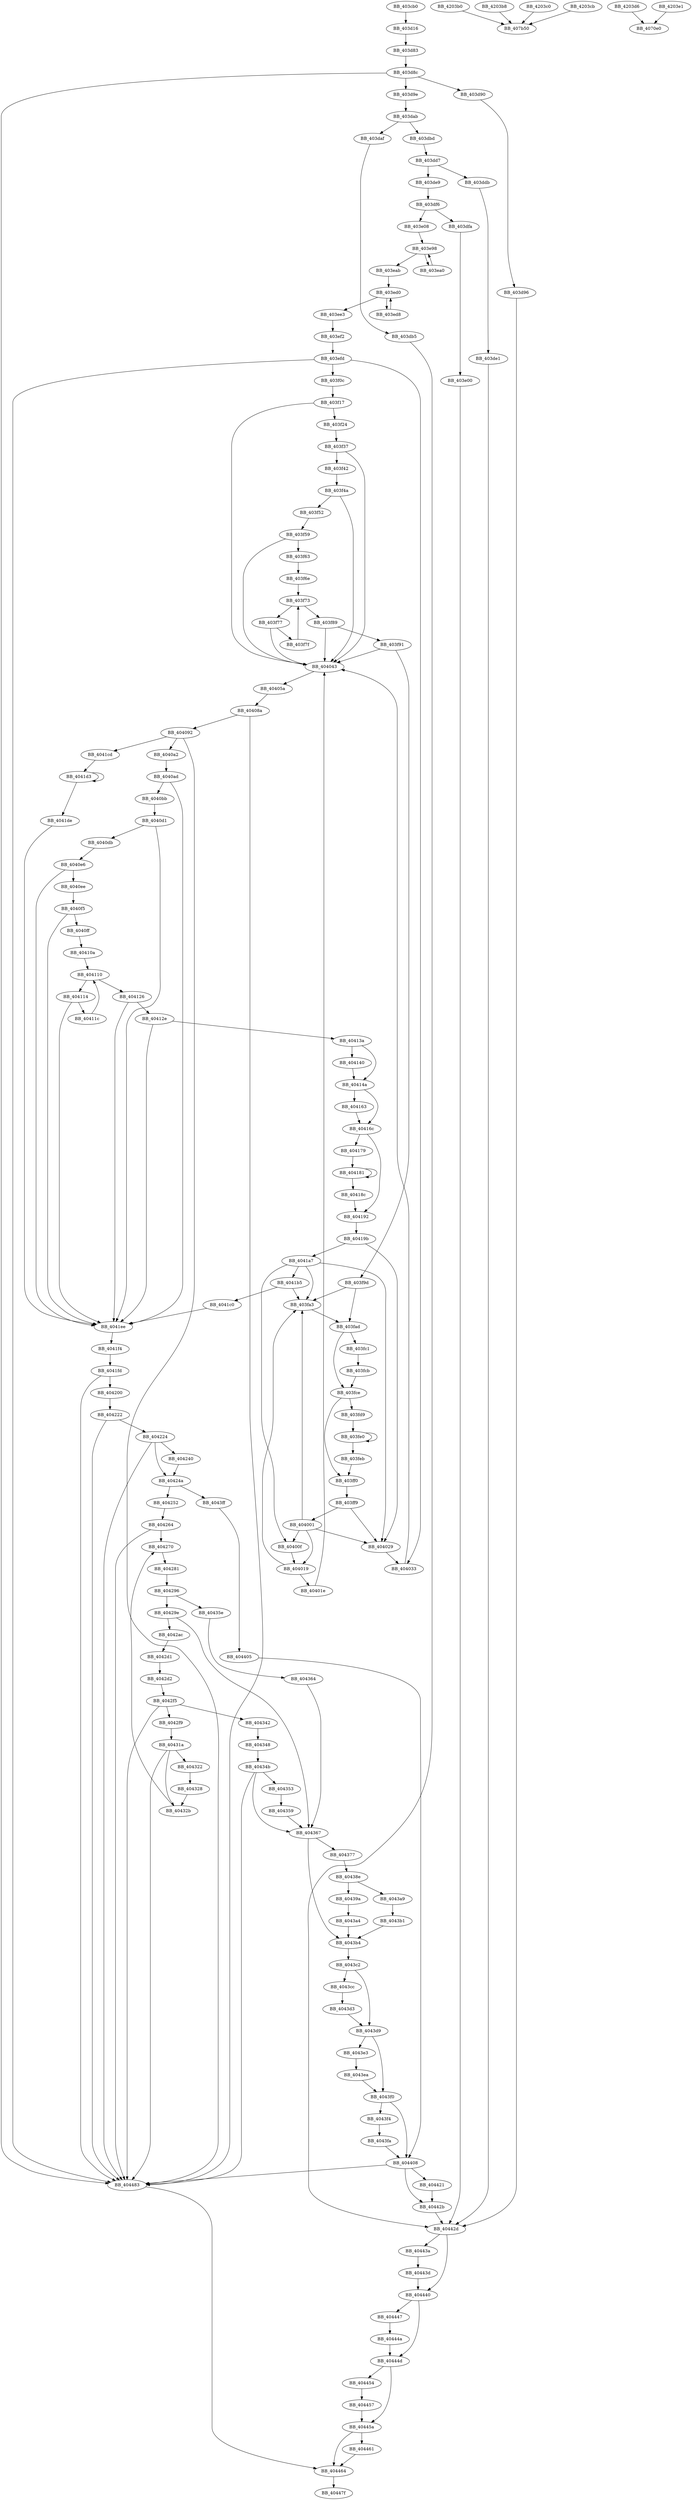 DiGraph sub_403CB0{
BB_403cb0->BB_403d16
BB_403d16->BB_403d83
BB_403d83->BB_403d8c
BB_403d8c->BB_403d90
BB_403d8c->BB_403d9e
BB_403d8c->BB_404483
BB_403d90->BB_403d96
BB_403d96->BB_40442d
BB_403d9e->BB_403dab
BB_403dab->BB_403daf
BB_403dab->BB_403dbd
BB_403daf->BB_403db5
BB_403db5->BB_40442d
BB_403dbd->BB_403dd7
BB_403dd7->BB_403ddb
BB_403dd7->BB_403de9
BB_403ddb->BB_403de1
BB_403de1->BB_40442d
BB_403de9->BB_403df6
BB_403df6->BB_403dfa
BB_403df6->BB_403e08
BB_403dfa->BB_403e00
BB_403e00->BB_40442d
BB_403e08->BB_403e98
BB_403e98->BB_403ea0
BB_403e98->BB_403eab
BB_403ea0->BB_403e98
BB_403eab->BB_403ed0
BB_403ed0->BB_403ed8
BB_403ed0->BB_403ee3
BB_403ed8->BB_403ed0
BB_403ee3->BB_403ef2
BB_403ef2->BB_403efd
BB_403efd->BB_403f0c
BB_403efd->BB_404033
BB_403efd->BB_404483
BB_403f0c->BB_403f17
BB_403f17->BB_403f24
BB_403f17->BB_404043
BB_403f24->BB_403f37
BB_403f37->BB_403f42
BB_403f37->BB_404043
BB_403f42->BB_403f4a
BB_403f4a->BB_403f52
BB_403f4a->BB_404043
BB_403f52->BB_403f59
BB_403f59->BB_403f63
BB_403f59->BB_404043
BB_403f63->BB_403f6e
BB_403f6e->BB_403f73
BB_403f73->BB_403f77
BB_403f73->BB_403f89
BB_403f77->BB_403f7f
BB_403f77->BB_404043
BB_403f7f->BB_403f73
BB_403f89->BB_403f91
BB_403f89->BB_404043
BB_403f91->BB_403f9d
BB_403f91->BB_404043
BB_403f9d->BB_403fa3
BB_403f9d->BB_403fad
BB_403fa3->BB_403fad
BB_403fad->BB_403fc1
BB_403fad->BB_403fce
BB_403fc1->BB_403fcb
BB_403fcb->BB_403fce
BB_403fce->BB_403fd9
BB_403fce->BB_403ff0
BB_403fd9->BB_403fe0
BB_403fe0->BB_403fe0
BB_403fe0->BB_403feb
BB_403feb->BB_403ff0
BB_403ff0->BB_403ff9
BB_403ff9->BB_404001
BB_403ff9->BB_404029
BB_404001->BB_403fa3
BB_404001->BB_40400f
BB_404001->BB_404019
BB_404001->BB_404029
BB_40400f->BB_404019
BB_404019->BB_403fa3
BB_404019->BB_40401e
BB_40401e->BB_404043
BB_404029->BB_404033
BB_404033->BB_404043
BB_404043->BB_40405a
BB_40405a->BB_40408a
BB_40408a->BB_404092
BB_40408a->BB_404483
BB_404092->BB_4040a2
BB_404092->BB_4041cd
BB_404092->BB_404483
BB_4040a2->BB_4040ad
BB_4040ad->BB_4040bb
BB_4040ad->BB_4041ee
BB_4040bb->BB_4040d1
BB_4040d1->BB_4040db
BB_4040d1->BB_4041ee
BB_4040db->BB_4040e6
BB_4040e6->BB_4040ee
BB_4040e6->BB_4041ee
BB_4040ee->BB_4040f5
BB_4040f5->BB_4040ff
BB_4040f5->BB_4041ee
BB_4040ff->BB_40410a
BB_40410a->BB_404110
BB_404110->BB_404114
BB_404110->BB_404126
BB_404114->BB_40411c
BB_404114->BB_4041ee
BB_40411c->BB_404110
BB_404126->BB_40412e
BB_404126->BB_4041ee
BB_40412e->BB_40413a
BB_40412e->BB_4041ee
BB_40413a->BB_404140
BB_40413a->BB_40414a
BB_404140->BB_40414a
BB_40414a->BB_404163
BB_40414a->BB_40416c
BB_404163->BB_40416c
BB_40416c->BB_404179
BB_40416c->BB_404192
BB_404179->BB_404181
BB_404181->BB_404181
BB_404181->BB_40418c
BB_40418c->BB_404192
BB_404192->BB_40419b
BB_40419b->BB_404029
BB_40419b->BB_4041a7
BB_4041a7->BB_403fa3
BB_4041a7->BB_40400f
BB_4041a7->BB_404029
BB_4041a7->BB_4041b5
BB_4041b5->BB_403fa3
BB_4041b5->BB_4041c0
BB_4041c0->BB_4041ee
BB_4041cd->BB_4041d3
BB_4041d3->BB_4041d3
BB_4041d3->BB_4041de
BB_4041de->BB_4041ee
BB_4041ee->BB_4041f4
BB_4041f4->BB_4041fd
BB_4041fd->BB_404200
BB_4041fd->BB_404483
BB_404200->BB_404222
BB_404222->BB_404224
BB_404222->BB_404483
BB_404224->BB_404240
BB_404224->BB_40424a
BB_404224->BB_404483
BB_404240->BB_40424a
BB_40424a->BB_404252
BB_40424a->BB_4043ff
BB_404252->BB_404264
BB_404264->BB_404270
BB_404264->BB_404483
BB_404270->BB_404281
BB_404281->BB_404296
BB_404296->BB_40429e
BB_404296->BB_40435e
BB_40429e->BB_4042ac
BB_40429e->BB_404367
BB_4042ac->BB_4042d1
BB_4042d1->BB_4042d2
BB_4042d2->BB_4042f5
BB_4042f5->BB_4042f9
BB_4042f5->BB_404342
BB_4042f5->BB_404483
BB_4042f9->BB_40431a
BB_40431a->BB_404322
BB_40431a->BB_40432b
BB_40431a->BB_404483
BB_404322->BB_404328
BB_404328->BB_40432b
BB_40432b->BB_404270
BB_404342->BB_404348
BB_404348->BB_40434b
BB_40434b->BB_404353
BB_40434b->BB_404367
BB_40434b->BB_404483
BB_404353->BB_404359
BB_404359->BB_404367
BB_40435e->BB_404364
BB_404364->BB_404367
BB_404367->BB_404377
BB_404367->BB_4043b4
BB_404377->BB_40438e
BB_40438e->BB_40439a
BB_40438e->BB_4043a9
BB_40439a->BB_4043a4
BB_4043a4->BB_4043b4
BB_4043a9->BB_4043b1
BB_4043b1->BB_4043b4
BB_4043b4->BB_4043c2
BB_4043c2->BB_4043cc
BB_4043c2->BB_4043d9
BB_4043cc->BB_4043d3
BB_4043d3->BB_4043d9
BB_4043d9->BB_4043e3
BB_4043d9->BB_4043f0
BB_4043e3->BB_4043ea
BB_4043ea->BB_4043f0
BB_4043f0->BB_4043f4
BB_4043f0->BB_404408
BB_4043f4->BB_4043fa
BB_4043fa->BB_404408
BB_4043ff->BB_404405
BB_404405->BB_404408
BB_404408->BB_404421
BB_404408->BB_40442b
BB_404408->BB_404483
BB_404421->BB_40442b
BB_40442b->BB_40442d
BB_40442d->BB_40443a
BB_40442d->BB_404440
BB_40443a->BB_40443d
BB_40443d->BB_404440
BB_404440->BB_404447
BB_404440->BB_40444d
BB_404447->BB_40444a
BB_40444a->BB_40444d
BB_40444d->BB_404454
BB_40444d->BB_40445a
BB_404454->BB_404457
BB_404457->BB_40445a
BB_40445a->BB_404461
BB_40445a->BB_404464
BB_404461->BB_404464
BB_404464->BB_40447f
BB_404483->BB_404464
BB_4203b0->BB_407b50
BB_4203b8->BB_407b50
BB_4203c0->BB_407b50
BB_4203cb->BB_407b50
BB_4203d6->BB_4070e0
BB_4203e1->BB_4070e0
}
